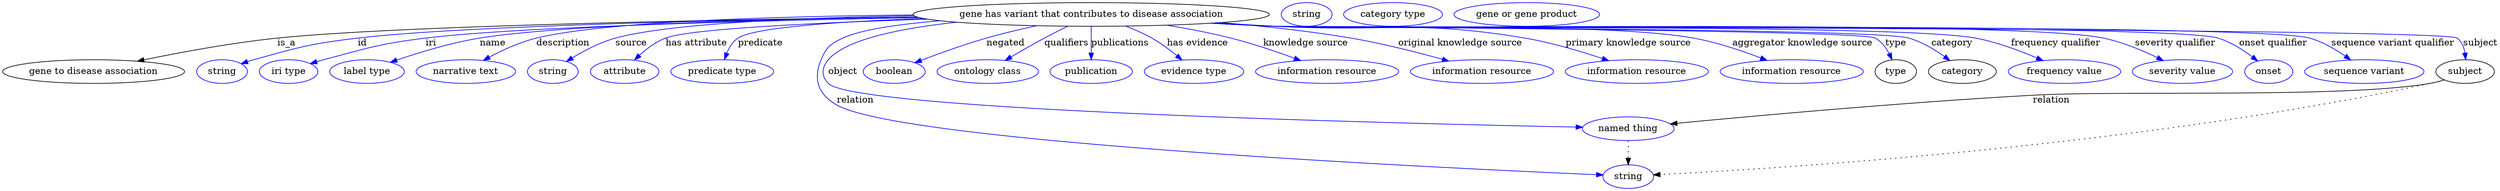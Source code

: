 digraph {
	graph [bb="0,0,3781.8,283"];
	node [label="\N"];
	"gene has variant that contributes to disease association"	[height=0.5,
		label="gene has variant that contributes to disease association",
		pos="1648.8,265",
		width=7.5104];
	"gene to disease association"	[height=0.5,
		pos="137.79,178",
		width=3.8274];
	"gene has variant that contributes to disease association" -> "gene to disease association"	[label=is_a,
		lp="429.79,221.5",
		pos="e,204.23,193.84 1384.4,261.13 1079.4,256.99 596.51,247.71 415.79,229 347.14,221.89 269.95,207.49 214.36,195.96"];
	id	[color=blue,
		height=0.5,
		label=string,
		pos="331.79,178",
		width=1.0652];
	"gene has variant that contributes to disease association" -> id	[color=blue,
		label=id,
		lp="544.79,221.5",
		pos="e,360.78,189.97 1385.2,260.99 1109.5,256.89 695.45,247.8 537.79,229 466.56,220.5 448.87,215.35 379.79,196 376.68,195.13 373.48,194.16 \
370.29,193.14",
		style=solid];
	iri	[color=blue,
		height=0.5,
		label="iri type",
		pos="432.79,178",
		width=1.2277];
	"gene has variant that contributes to disease association" -> iri	[color=blue,
		label=iri,
		lp="648.79,221.5",
		pos="e,465.71,190.13 1388.2,260.13 1138.5,255.48 779.77,246.07 640.79,229 570.88,220.41 553.85,214.11 485.79,196 482.42,195.1 478.94,\
194.12 475.46,193.1",
		style=solid];
	name	[color=blue,
		height=0.5,
		label="label type",
		pos="551.79,178",
		width=1.5707];
	"gene has variant that contributes to disease association" -> name	[color=blue,
		label=name,
		lp="741.79,221.5",
		pos="e,587.01,192.16 1384,261.3 1155.8,257.62 844.38,249.02 721.79,229 678.4,221.91 630.48,207.16 596.61,195.51",
		style=solid];
	description	[color=blue,
		height=0.5,
		label="narrative text",
		pos="701.79,178",
		width=2.0943];
	"gene has variant that contributes to disease association" -> description	[color=blue,
		label=description,
		lp="848.29,221.5",
		pos="e,728.13,195.07 1378.5,264.32 1174.4,262.4 912.18,254.68 807.79,229 782.94,222.89 756.93,210.72 736.89,199.92",
		style=solid];
	source	[color=blue,
		height=0.5,
		label=string,
		pos="833.79,178",
		width=1.0652];
	"gene has variant that contributes to disease association" -> source	[color=blue,
		label=source,
		lp="951.79,221.5",
		pos="e,854.31,193.36 1379.9,263.11 1211.2,260.21 1010.6,251.79 927.79,229 904.72,222.65 880.95,209.94 863.08,198.92",
		style=solid];
	"has attribute"	[color=blue,
		height=0.5,
		label=attribute,
		pos="941.79,178",
		width=1.4443];
	"gene has variant that contributes to disease association" -> "has attribute"	[color=blue,
		label="has attribute",
		lp="1050.8,221.5",
		pos="e,956.82,195.73 1400.7,257.83 1235,252.46 1040.9,243.25 1003.8,229 989.04,223.34 975.1,212.77 964.19,202.8",
		style=solid];
	predicate	[color=blue,
		height=0.5,
		label="predicate type",
		pos="1089.8,178",
		width=2.1665];
	"gene has variant that contributes to disease association" -> predicate	[color=blue,
		label=predicate,
		lp="1147.8,221.5",
		pos="e,1093.4,196.33 1394.6,258.82 1268.6,254.19 1138.1,245.45 1113.8,229 1105.8,223.59 1100.4,214.75 1096.7,206",
		style=solid];
	object	[color=blue,
		height=0.5,
		label="named thing",
		pos="2463.8,91",
		width=1.9318];
	"gene has variant that contributes to disease association" -> object	[color=blue,
		label=object,
		lp="1272.8,178",
		pos="e,2394.6,93.281 1445.1,253.13 1360.9,243.97 1276.9,227.09 1250.8,196 1240.5,183.75 1239.8,171.63 1250.8,160 1289.8,118.76 2120.8,\
98.797 2384.3,93.486",
		style=solid];
	relation	[color=blue,
		height=0.5,
		label=string,
		pos="2463.8,18",
		width=1.0652];
	"gene has variant that contributes to disease association" -> relation	[color=blue,
		label=relation,
		lp="1291.8,134.5",
		pos="e,2425.7,20.562 1420.2,255.35 1358.2,250.21 1300.5,242.03 1272.8,229 1254,220.18 1247.7,215.16 1239.8,196 1227.4,166 1235.5,143.02 \
1263.8,127 1365.4,69.351 2204.1,30.05 2415.5,20.995",
		style=solid];
	negated	[color=blue,
		height=0.5,
		label=boolean,
		pos="1350.8,178",
		width=1.2999];
	"gene has variant that contributes to disease association" -> negated	[color=blue,
		label=negated,
		lp="1518.8,221.5",
		pos="e,1381.9,191.48 1565.8,247.83 1541.1,242.47 1514.2,236.05 1489.8,229 1456.2,219.31 1419,205.77 1391.5,195.22",
		style=solid];
	qualifiers	[color=blue,
		height=0.5,
		label="ontology class",
		pos="1491.8,178",
		width=2.1304];
	"gene has variant that contributes to disease association" -> qualifiers	[color=blue,
		label=qualifiers,
		lp="1611.3,221.5",
		pos="e,1518.3,195.02 1613.2,247.03 1601.8,241.45 1589.2,235.11 1577.8,229 1560.9,219.92 1542.4,209.3 1527,200.19",
		style=solid];
	publications	[color=blue,
		height=0.5,
		label=publication,
		pos="1648.8,178",
		width=1.7332];
	"gene has variant that contributes to disease association" -> publications	[color=blue,
		label=publications,
		lp="1692.8,221.5",
		pos="e,1648.8,196.18 1648.8,246.8 1648.8,235.16 1648.8,219.55 1648.8,206.24",
		style=solid];
	"has evidence"	[color=blue,
		height=0.5,
		label="evidence type",
		pos="1804.8,178",
		width=2.0943];
	"gene has variant that contributes to disease association" -> "has evidence"	[color=blue,
		label="has evidence",
		lp="1810.3,221.5",
		pos="e,1786.5,195.69 1701.1,247.2 1714.4,242.09 1728.4,235.97 1740.8,229 1754.1,221.48 1767.7,211.34 1778.8,202.15",
		style=solid];
	"knowledge source"	[color=blue,
		height=0.5,
		label="information resource",
		pos="2006.8,178",
		width=3.015];
	"gene has variant that contributes to disease association" -> "knowledge source"	[color=blue,
		label="knowledge source",
		lp="1974.3,221.5",
		pos="e,1966.7,194.73 1763.4,248.65 1795.1,243.43 1829.5,236.88 1860.8,229 1893.4,220.77 1929.2,208.57 1957.2,198.28",
		style=solid];
	"original knowledge source"	[color=blue,
		height=0.5,
		label="information resource",
		pos="2241.8,178",
		width=3.015];
	"gene has variant that contributes to disease association" -> "original knowledge source"	[color=blue,
		label="original knowledge source",
		lp="2208.8,221.5",
		pos="e,2191.5,193.96 1845.7,252.63 1908.9,247.35 1979.1,239.77 2042.8,229 2090.1,221.01 2142.6,207.6 2181.9,196.68",
		style=solid];
	"primary knowledge source"	[color=blue,
		height=0.5,
		label="information resource",
		pos="2476.8,178",
		width=3.015];
	"gene has variant that contributes to disease association" -> "primary knowledge source"	[color=blue,
		label="primary knowledge source",
		lp="2463.8,221.5",
		pos="e,2434.1,194.63 1838.5,252.14 1868.7,250.35 1899.6,248.58 1928.8,247 2096.7,237.9 2140.9,256.93 2306.8,229 2347.1,222.21 2391.4,\
209 2424.6,197.86",
		style=solid];
	"aggregator knowledge source"	[color=blue,
		height=0.5,
		label="information resource",
		pos="2711.8,178",
		width=3.015];
	"gene has variant that contributes to disease association" -> "aggregator knowledge source"	[color=blue,
		label="aggregator knowledge source",
		lp="2728.3,221.5",
		pos="e,2674.3,195.02 1834.4,251.89 1865.9,250.07 1898.3,248.36 1928.8,247 2069.6,240.73 2424,253.69 2562.8,229 2597.9,222.75 2636,209.85 \
2664.9,198.71",
		style=solid];
	type	[height=0.5,
		pos="2869.8,178",
		width=0.86659];
	"gene has variant that contributes to disease association" -> type	[color=blue,
		label=type,
		lp="2869.8,221.5",
		pos="e,2864.1,196.14 1832.5,251.77 1864.6,249.94 1897.6,248.25 1928.8,247 1954.1,245.98 2816.8,241.51 2838.8,229 2848,223.75 2854.9,214.52 \
2859.7,205.41",
		style=solid];
	category	[height=0.5,
		pos="2970.8,178",
		width=1.4263];
	"gene has variant that contributes to disease association" -> category	[color=blue,
		label=category,
		lp="2955.3,221.5",
		pos="e,2951.9,194.75 1832.1,251.76 1864.3,249.93 1897.5,248.24 1928.8,247 1982.1,244.88 2838.6,244.06 2889.8,229 2909.3,223.27 2928.7,\
211.52 2943.7,200.85",
		style=solid];
	"frequency qualifier"	[color=blue,
		height=0.5,
		label="frequency value",
		pos="3124.8,178",
		width=2.3651];
	"gene has variant that contributes to disease association" -> "frequency qualifier"	[color=blue,
		label="frequency qualifier",
		lp="3111.8,221.5",
		pos="e,3092.4,194.66 1831.7,251.74 1864.1,249.9 1897.4,248.22 1928.8,247 2046.7,242.42 2874.8,250.95 2990.8,229 3022.8,222.93 3057.3,\
209.93 3083.2,198.7",
		style=solid];
	"severity qualifier"	[color=blue,
		height=0.5,
		label="severity value",
		pos="3303.8,178",
		width=2.1123];
	"gene has variant that contributes to disease association" -> "severity qualifier"	[color=blue,
		label="severity qualifier",
		lp="3292.8,221.5",
		pos="e,3274.7,194.81 1831.4,251.69 1863.8,249.85 1897.3,248.18 1928.8,247 2068.1,241.77 3047.2,257.33 3183.8,229 3212.3,223.08 3242.6,\
210.4 3265.6,199.29",
		style=solid];
	"onset qualifier"	[color=blue,
		height=0.5,
		label=onset,
		pos="3433.8,178",
		width=1.011];
	"gene has variant that contributes to disease association" -> "onset qualifier"	[color=blue,
		label="onset qualifier",
		lp="3441.3,221.5",
		pos="e,3417.1,194.05 1831,251.67 1863.5,249.83 1897.2,248.16 1928.8,247 2008.1,244.09 3281.9,252.25 3357.8,229 3376.5,223.25 3395,211.31 \
3409,200.54",
		style=solid];
	"sequence variant qualifier"	[color=blue,
		height=0.5,
		label="sequence variant",
		pos="3578.8,178",
		width=2.5095];
	"gene has variant that contributes to disease association" -> "sequence variant qualifier"	[color=blue,
		label="sequence variant qualifier",
		lp="3623.3,221.5",
		pos="e,3558.4,195.78 1830.6,251.66 1863.3,249.81 1897,248.15 1928.8,247 2015.8,243.86 3413.1,253.04 3496.8,229 3515.9,223.5 3535.1,212.24 \
3550.1,201.79",
		style=solid];
	subject	[height=0.5,
		pos="3731.8,178",
		width=1.2277];
	"gene has variant that contributes to disease association" -> subject	[color=blue,
		label=subject,
		lp="3755.8,221.5",
		pos="e,3733,196.15 1830.2,251.64 1863,249.79 1896.9,248.13 1928.8,247 1953.7,246.12 3701.5,244.69 3720.8,229 3727.6,223.5 3730.8,214.87 \
3732.1,206.32",
		style=solid];
	object -> relation	[pos="e,2463.8,36.029 2463.8,72.813 2463.8,64.789 2463.8,55.047 2463.8,46.069",
		style=dotted];
	association_type	[color=blue,
		height=0.5,
		label=string,
		pos="1975.8,265",
		width=1.0652];
	association_category	[color=blue,
		height=0.5,
		label="category type",
		pos="2106.8,265",
		width=2.0762];
	subject -> object	[label=relation,
		lp="3104.8,134.5",
		pos="e,2527.7,98.303 3699.9,165.37 3692.7,163.2 3685.1,161.23 3677.8,160 3546,137.73 3210.2,149.43 3076.8,142 2882,131.14 2652.9,110.31 \
2537.8,99.274"];
	subject -> relation	[pos="e,2501.7,20.786 3699.2,165.65 3692.2,163.52 3684.8,161.5 3677.8,160 3230.8,64.59 2676.6,29.915 2512,21.315",
		style=dotted];
	"gene has variant that contributes to disease association_subject"	[color=blue,
		height=0.5,
		label="gene or gene product",
		pos="2309.8,265",
		width=3.0692];
}
